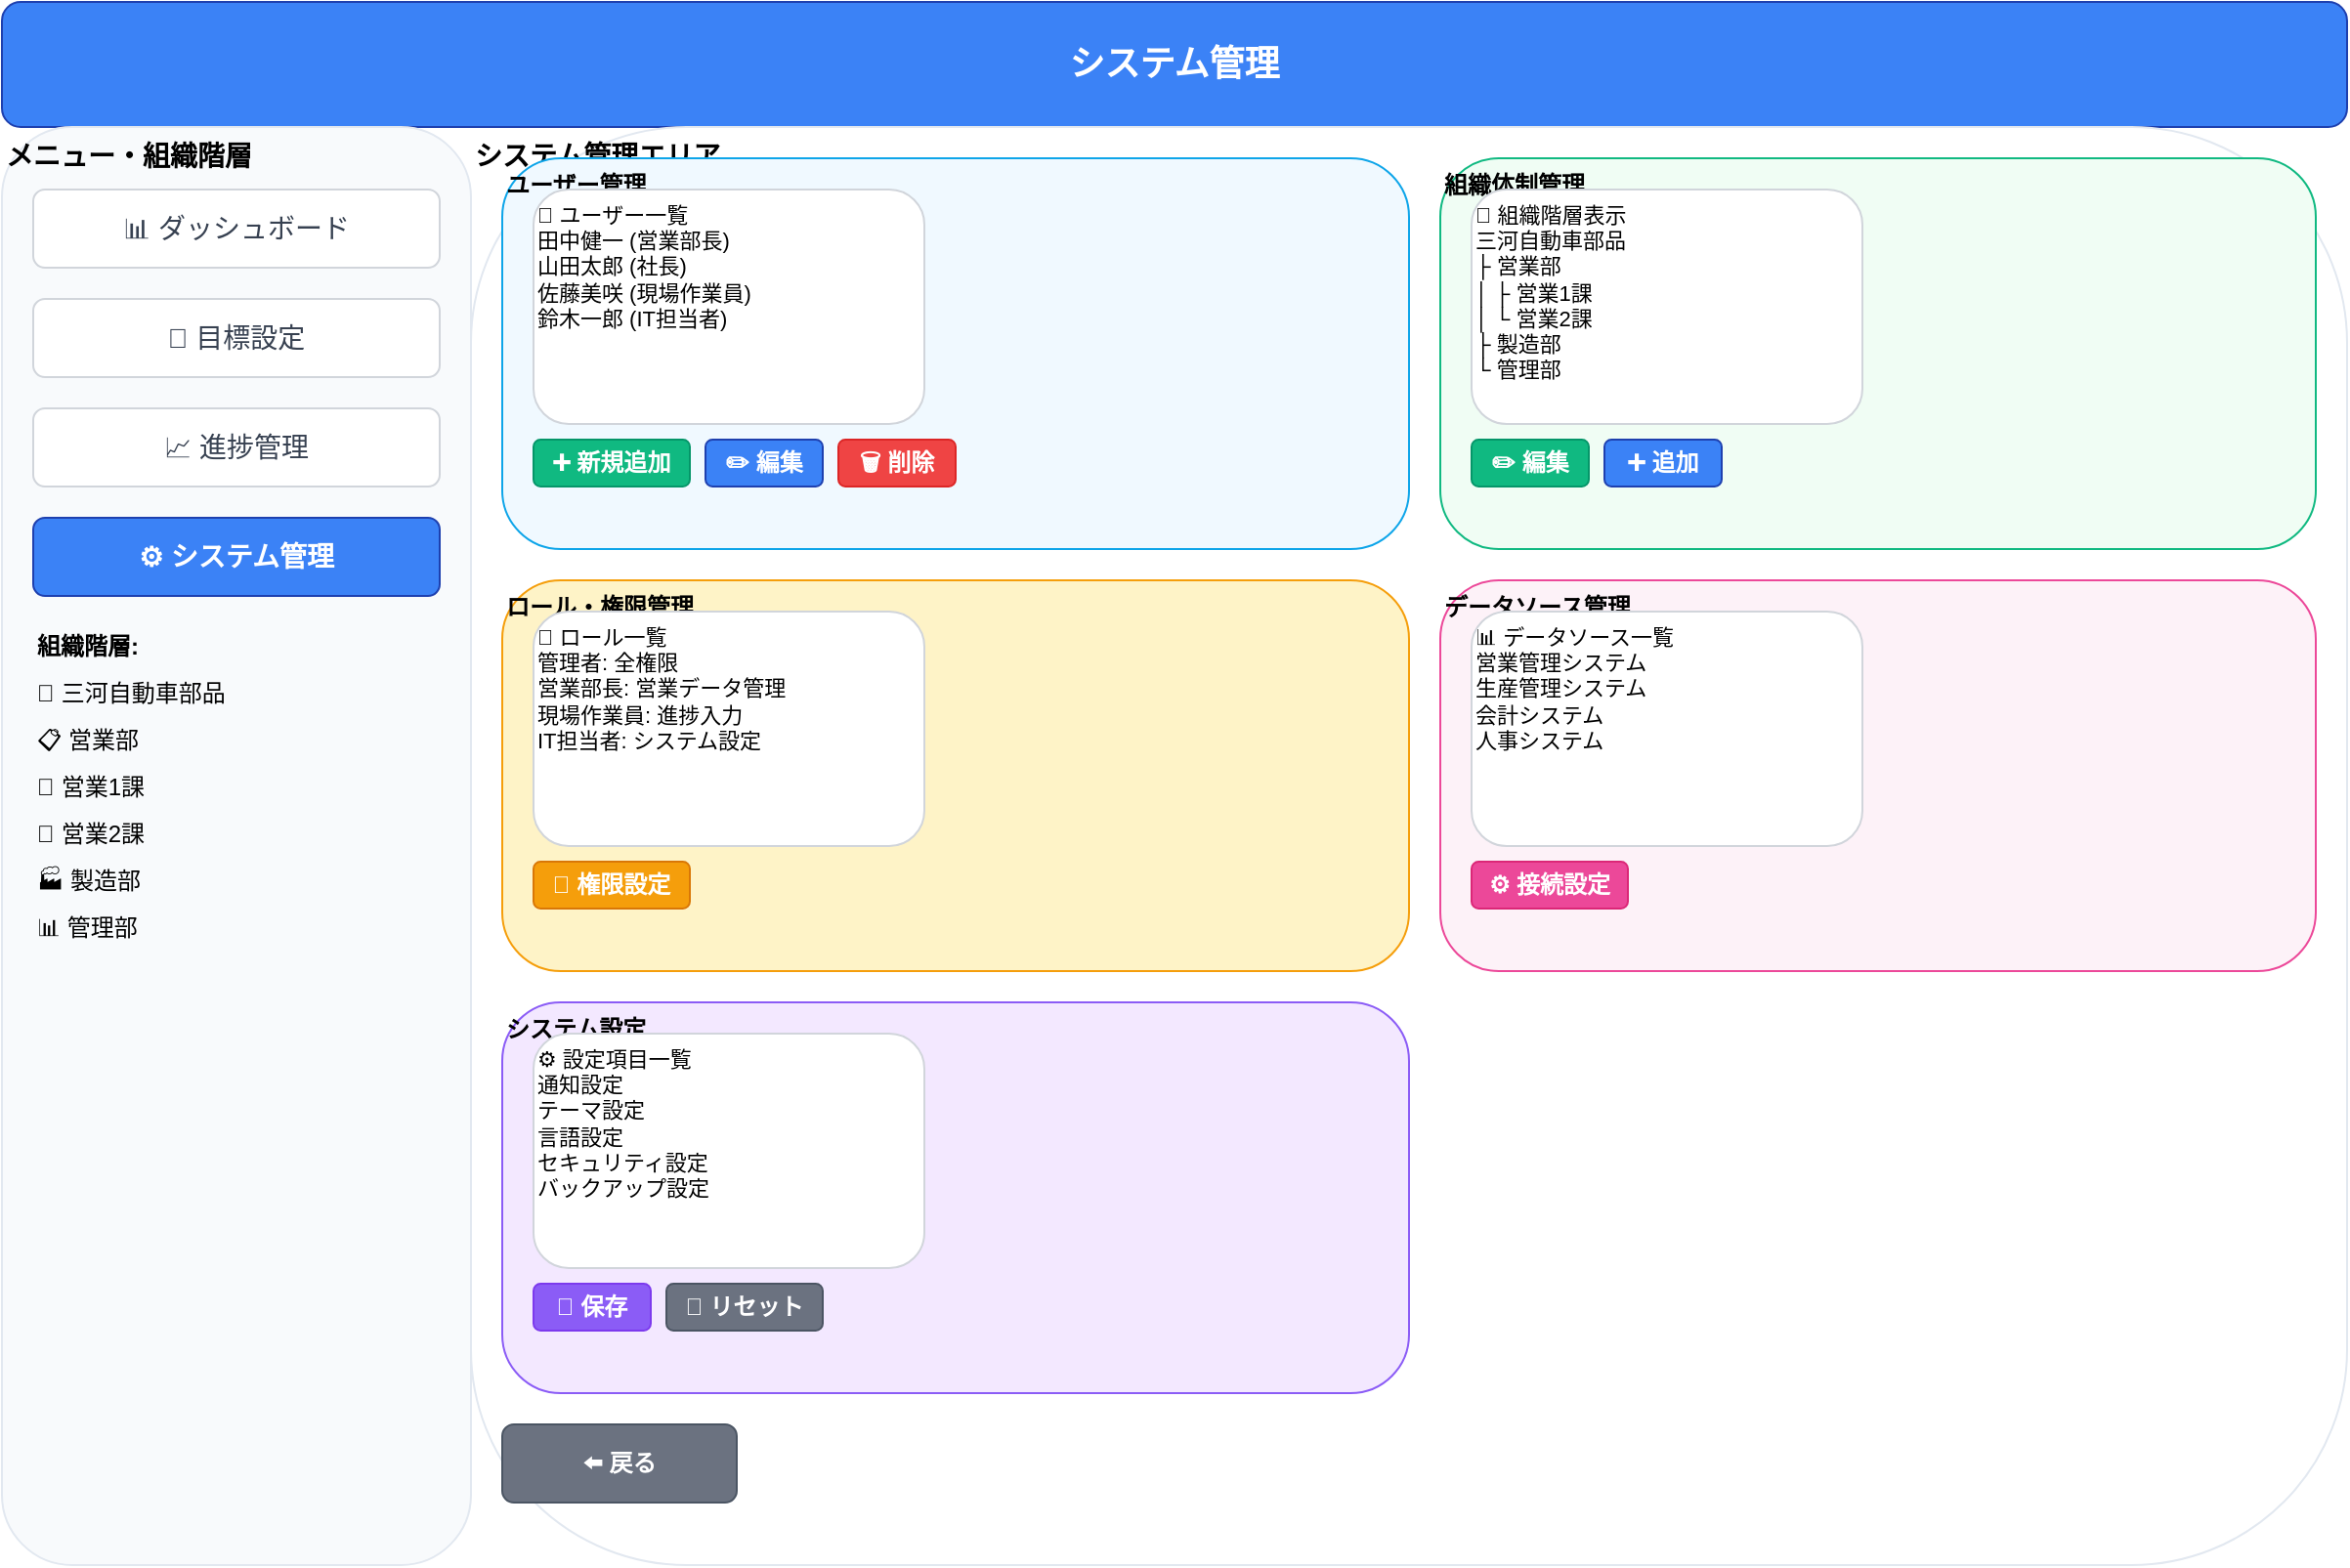 <mxfile version="24.7.17" type="device">
  <diagram name="SC3_システム管理" id="SC3_system_management">
    <mxGraphModel dx="1422" dy="794" grid="1" gridSize="10" guides="1" tooltips="1" connect="1" arrows="1" fold="1" page="1" pageScale="1" pageWidth="1200" pageHeight="800" math="0" shadow="0">
      <root>
        <mxCell id="0" />
        <mxCell id="1" parent="0" />
        
        <!-- ヘッダー -->
        <mxCell id="header" value="システム管理" style="rounded=1;whiteSpace=wrap;html=1;fillColor=#3b82f6;fontColor=#ffffff;fontSize=18;fontStyle=1;strokeColor=#1e40af;" vertex="1" parent="1">
          <mxGeometry x="0" y="0" width="1200" height="64" as="geometry" />
        </mxCell>
        
        <!-- サイドバー -->
        <mxCell id="sidebar" value="メニュー・組織階層" style="rounded=1;whiteSpace=wrap;html=1;fillColor=#f8fafc;strokeColor=#e2e8f0;fontSize=14;fontStyle=1;align=left;verticalAlign=top;" vertex="1" parent="1">
          <mxGeometry x="0" y="64" width="240" height="736" as="geometry" />
        </mxCell>
        
        <!-- メニュー項目 -->
        <mxCell id="menu_dashboard" value="📊 ダッシュボード" style="rounded=1;whiteSpace=wrap;html=1;fillColor=#ffffff;fontColor=#374151;fontSize=14;strokeColor=#d1d5db;" vertex="1" parent="1">
          <mxGeometry x="16" y="96" width="208" height="40" as="geometry" />
        </mxCell>
        
        <mxCell id="menu_goals" value="🎯 目標設定" style="rounded=1;whiteSpace=wrap;html=1;fillColor=#ffffff;fontColor=#374151;fontSize=14;strokeColor=#d1d5db;" vertex="1" parent="1">
          <mxGeometry x="16" y="152" width="208" height="40" as="geometry" />
        </mxCell>
        
        <mxCell id="menu_progress" value="📈 進捗管理" style="rounded=1;whiteSpace=wrap;html=1;fillColor=#ffffff;fontColor=#374151;fontSize=14;strokeColor=#d1d5db;" vertex="1" parent="1">
          <mxGeometry x="16" y="208" width="208" height="40" as="geometry" />
        </mxCell>
        
        <mxCell id="menu_system" value="⚙️ システム管理" style="rounded=1;whiteSpace=wrap;html=1;fillColor=#3b82f6;fontColor=#ffffff;fontSize=14;fontStyle=1;strokeColor=#1e40af;" vertex="1" parent="1">
          <mxGeometry x="16" y="264" width="208" height="40" as="geometry" />
        </mxCell>
        
        <!-- 組織階層 -->
        <mxCell id="org_title" value="組織階層:" style="text;html=1;strokeColor=none;fillColor=none;align=left;verticalAlign=middle;whiteSpace=wrap;rounded=0;fontSize=12;fontStyle=1;" vertex="1" parent="1">
          <mxGeometry x="16" y="320" width="80" height="20" as="geometry" />
        </mxCell>
        
        <mxCell id="org_company" value="🏢 三河自動車部品" style="text;html=1;strokeColor=none;fillColor=none;align=left;verticalAlign=middle;whiteSpace=wrap;rounded=0;fontSize=12;" vertex="1" parent="1">
          <mxGeometry x="16" y="344" width="120" height="20" as="geometry" />
        </mxCell>
        
        <mxCell id="org_sales" value="  📋 営業部" style="text;html=1;strokeColor=none;fillColor=none;align=left;verticalAlign=middle;whiteSpace=wrap;rounded=0;fontSize=12;" vertex="1" parent="1">
          <mxGeometry x="16" y="368" width="80" height="20" as="geometry" />
        </mxCell>
        
        <mxCell id="org_sales1" value="    👥 営業1課" style="text;html=1;strokeColor=none;fillColor=none;align=left;verticalAlign=middle;whiteSpace=wrap;rounded=0;fontSize=12;" vertex="1" parent="1">
          <mxGeometry x="16" y="392" width="80" height="20" as="geometry" />
        </mxCell>
        
        <mxCell id="org_sales2" value="    👥 営業2課" style="text;html=1;strokeColor=none;fillColor=none;align=left;verticalAlign=middle;whiteSpace=wrap;rounded=0;fontSize=12;" vertex="1" parent="1">
          <mxGeometry x="16" y="416" width="80" height="20" as="geometry" />
        </mxCell>
        
        <mxCell id="org_manufacturing" value="  🏭 製造部" style="text;html=1;strokeColor=none;fillColor=none;align=left;verticalAlign=middle;whiteSpace=wrap;rounded=0;fontSize=12;" vertex="1" parent="1">
          <mxGeometry x="16" y="440" width="80" height="20" as="geometry" />
        </mxCell>
        
        <mxCell id="org_admin" value="  📊 管理部" style="text;html=1;strokeColor=none;fillColor=none;align=left;verticalAlign=middle;whiteSpace=wrap;rounded=0;fontSize=12;" vertex="1" parent="1">
          <mxGeometry x="16" y="464" width="80" height="20" as="geometry" />
        </mxCell>
        
        <!-- メインエリア -->
        <mxCell id="main_area" value="システム管理エリア" style="rounded=1;whiteSpace=wrap;html=1;fillColor=#ffffff;strokeColor=#e2e8f0;fontSize=14;fontStyle=1;align=left;verticalAlign=top;" vertex="1" parent="1">
          <mxGeometry x="240" y="64" width="960" height="736" as="geometry" />
        </mxCell>
        
        <!-- ユーザー管理 -->
        <mxCell id="user_management" value="ユーザー管理" style="rounded=1;whiteSpace=wrap;html=1;fillColor=#f0f9ff;strokeColor=#0ea5e9;fontSize=12;fontStyle=1;align=left;verticalAlign=top;" vertex="1" parent="1">
          <mxGeometry x="256" y="80" width="464" height="200" as="geometry" />
        </mxCell>
        
        <!-- ユーザー管理要素 -->
        <mxCell id="user_list" value="👥 ユーザー一覧&#xa;田中健一 (営業部長)&#xa;山田太郎 (社長)&#xa;佐藤美咲 (現場作業員)&#xa;鈴木一郎 (IT担当者)" style="rounded=1;whiteSpace=wrap;html=1;fillColor=#ffffff;strokeColor=#d1d5db;fontSize=11;align=left;verticalAlign=top;" vertex="1" parent="1">
          <mxGeometry x="272" y="96" width="200" height="120" as="geometry" />
        </mxCell>
        
        <mxCell id="user_add_btn" value="➕ 新規追加" style="rounded=1;whiteSpace=wrap;html=1;fillColor=#10b981;fontColor=#ffffff;fontSize=12;fontStyle=1;strokeColor=#059669;" vertex="1" parent="1">
          <mxGeometry x="272" y="224" width="80" height="24" as="geometry" />
        </mxCell>
        
        <mxCell id="user_edit_btn" value="✏️ 編集" style="rounded=1;whiteSpace=wrap;html=1;fillColor=#3b82f6;fontColor=#ffffff;fontSize=12;fontStyle=1;strokeColor=#1e40af;" vertex="1" parent="1">
          <mxGeometry x="360" y="224" width="60" height="24" as="geometry" />
        </mxCell>
        
        <mxCell id="user_delete_btn" value="🗑️ 削除" style="rounded=1;whiteSpace=wrap;html=1;fillColor=#ef4444;fontColor=#ffffff;fontSize=12;fontStyle=1;strokeColor=#dc2626;" vertex="1" parent="1">
          <mxGeometry x="428" y="224" width="60" height="24" as="geometry" />
        </mxCell>
        
        <!-- 組織体制管理 -->
        <mxCell id="organization_management" value="組織体制管理" style="rounded=1;whiteSpace=wrap;html=1;fillColor=#f0fdf4;strokeColor=#10b981;fontSize=12;fontStyle=1;align=left;verticalAlign=top;" vertex="1" parent="1">
          <mxGeometry x="736" y="80" width="448" height="200" as="geometry" />
        </mxCell>
        
        <!-- 組織体制管理要素 -->
        <mxCell id="org_structure" value="🏢 組織階層表示&#xa;三河自動車部品&#xa;├ 営業部&#xa;│  ├ 営業1課&#xa;│  └ 営業2課&#xa;├ 製造部&#xa;└ 管理部" style="rounded=1;whiteSpace=wrap;html=1;fillColor=#ffffff;strokeColor=#d1d5db;fontSize=11;align=left;verticalAlign=top;" vertex="1" parent="1">
          <mxGeometry x="752" y="96" width="200" height="120" as="geometry" />
        </mxCell>
        
        <mxCell id="org_edit_btn" value="✏️ 編集" style="rounded=1;whiteSpace=wrap;html=1;fillColor=#10b981;fontColor=#ffffff;fontSize=12;fontStyle=1;strokeColor=#059669;" vertex="1" parent="1">
          <mxGeometry x="752" y="224" width="60" height="24" as="geometry" />
        </mxCell>
        
        <mxCell id="org_add_btn" value="➕ 追加" style="rounded=1;whiteSpace=wrap;html=1;fillColor=#3b82f6;fontColor=#ffffff;fontSize=12;fontStyle=1;strokeColor=#1e40af;" vertex="1" parent="1">
          <mxGeometry x="820" y="224" width="60" height="24" as="geometry" />
        </mxCell>
        
        <!-- ロール・権限管理 -->
        <mxCell id="role_management" value="ロール・権限管理" style="rounded=1;whiteSpace=wrap;html=1;fillColor=#fef3c7;strokeColor=#f59e0b;fontSize=12;fontStyle=1;align=left;verticalAlign=top;" vertex="1" parent="1">
          <mxGeometry x="256" y="296" width="464" height="200" as="geometry" />
        </mxCell>
        
        <!-- ロール・権限管理要素 -->
        <mxCell id="role_list" value="👤 ロール一覧&#xa;管理者: 全権限&#xa;営業部長: 営業データ管理&#xa;現場作業員: 進捗入力&#xa;IT担当者: システム設定" style="rounded=1;whiteSpace=wrap;html=1;fillColor=#ffffff;strokeColor=#d1d5db;fontSize=11;align=left;verticalAlign=top;" vertex="1" parent="1">
          <mxGeometry x="272" y="312" width="200" height="120" as="geometry" />
        </mxCell>
        
        <mxCell id="role_permission_btn" value="🔐 権限設定" style="rounded=1;whiteSpace=wrap;html=1;fillColor=#f59e0b;fontColor=#ffffff;fontSize=12;fontStyle=1;strokeColor=#d97706;" vertex="1" parent="1">
          <mxGeometry x="272" y="440" width="80" height="24" as="geometry" />
        </mxCell>
        
        <!-- データソース管理 -->
        <mxCell id="data_source_management" value="データソース管理" style="rounded=1;whiteSpace=wrap;html=1;fillColor=#fdf2f8;strokeColor=#ec4899;fontSize=12;fontStyle=1;align=left;verticalAlign=top;" vertex="1" parent="1">
          <mxGeometry x="736" y="296" width="448" height="200" as="geometry" />
        </mxCell>
        
        <!-- データソース管理要素 -->
        <mxCell id="data_source_list" value="📊 データソース一覧&#xa;営業管理システム&#xa;生産管理システム&#xa;会計システム&#xa;人事システム" style="rounded=1;whiteSpace=wrap;html=1;fillColor=#ffffff;strokeColor=#d1d5db;fontSize=11;align=left;verticalAlign=top;" vertex="1" parent="1">
          <mxGeometry x="752" y="312" width="200" height="120" as="geometry" />
        </mxCell>
        
        <mxCell id="data_source_config_btn" value="⚙️ 接続設定" style="rounded=1;whiteSpace=wrap;html=1;fillColor=#ec4899;fontColor=#ffffff;fontSize=12;fontStyle=1;strokeColor=#db2777;" vertex="1" parent="1">
          <mxGeometry x="752" y="440" width="80" height="24" as="geometry" />
        </mxCell>
        
        <!-- システム設定 -->
        <mxCell id="system_settings" value="システム設定" style="rounded=1;whiteSpace=wrap;html=1;fillColor=#f3e8ff;strokeColor=#8b5cf6;fontSize=12;fontStyle=1;align=left;verticalAlign=top;" vertex="1" parent="1">
          <mxGeometry x="256" y="512" width="464" height="200" as="geometry" />
        </mxCell>
        
        <!-- システム設定要素 -->
        <mxCell id="system_config_list" value="⚙️ 設定項目一覧&#xa;通知設定&#xa;テーマ設定&#xa;言語設定&#xa;セキュリティ設定&#xa;バックアップ設定" style="rounded=1;whiteSpace=wrap;html=1;fillColor=#ffffff;strokeColor=#d1d5db;fontSize=11;align=left;verticalAlign=top;" vertex="1" parent="1">
          <mxGeometry x="272" y="528" width="200" height="120" as="geometry" />
        </mxCell>
        
        <mxCell id="system_save_btn" value="💾 保存" style="rounded=1;whiteSpace=wrap;html=1;fillColor=#8b5cf6;fontColor=#ffffff;fontSize=12;fontStyle=1;strokeColor=#7c3aed;" vertex="1" parent="1">
          <mxGeometry x="272" y="656" width="60" height="24" as="geometry" />
        </mxCell>
        
        <mxCell id="system_reset_btn" value="🔄 リセット" style="rounded=1;whiteSpace=wrap;html=1;fillColor=#6b7280;fontColor=#ffffff;fontSize=12;fontStyle=1;strokeColor=#4b5563;" vertex="1" parent="1">
          <mxGeometry x="340" y="656" width="80" height="24" as="geometry" />
        </mxCell>
        
        <!-- 戻るボタン -->
        <mxCell id="back_btn" value="⬅️ 戻る" style="rounded=1;whiteSpace=wrap;html=1;fillColor=#6b7280;fontColor=#ffffff;fontSize=12;fontStyle=1;strokeColor=#4b5563;" vertex="1" parent="1">
          <mxGeometry x="256" y="728" width="120" height="40" as="geometry" />
        </mxCell>
        
      </root>
    </mxGraphModel>
  </diagram>
</mxfile>

